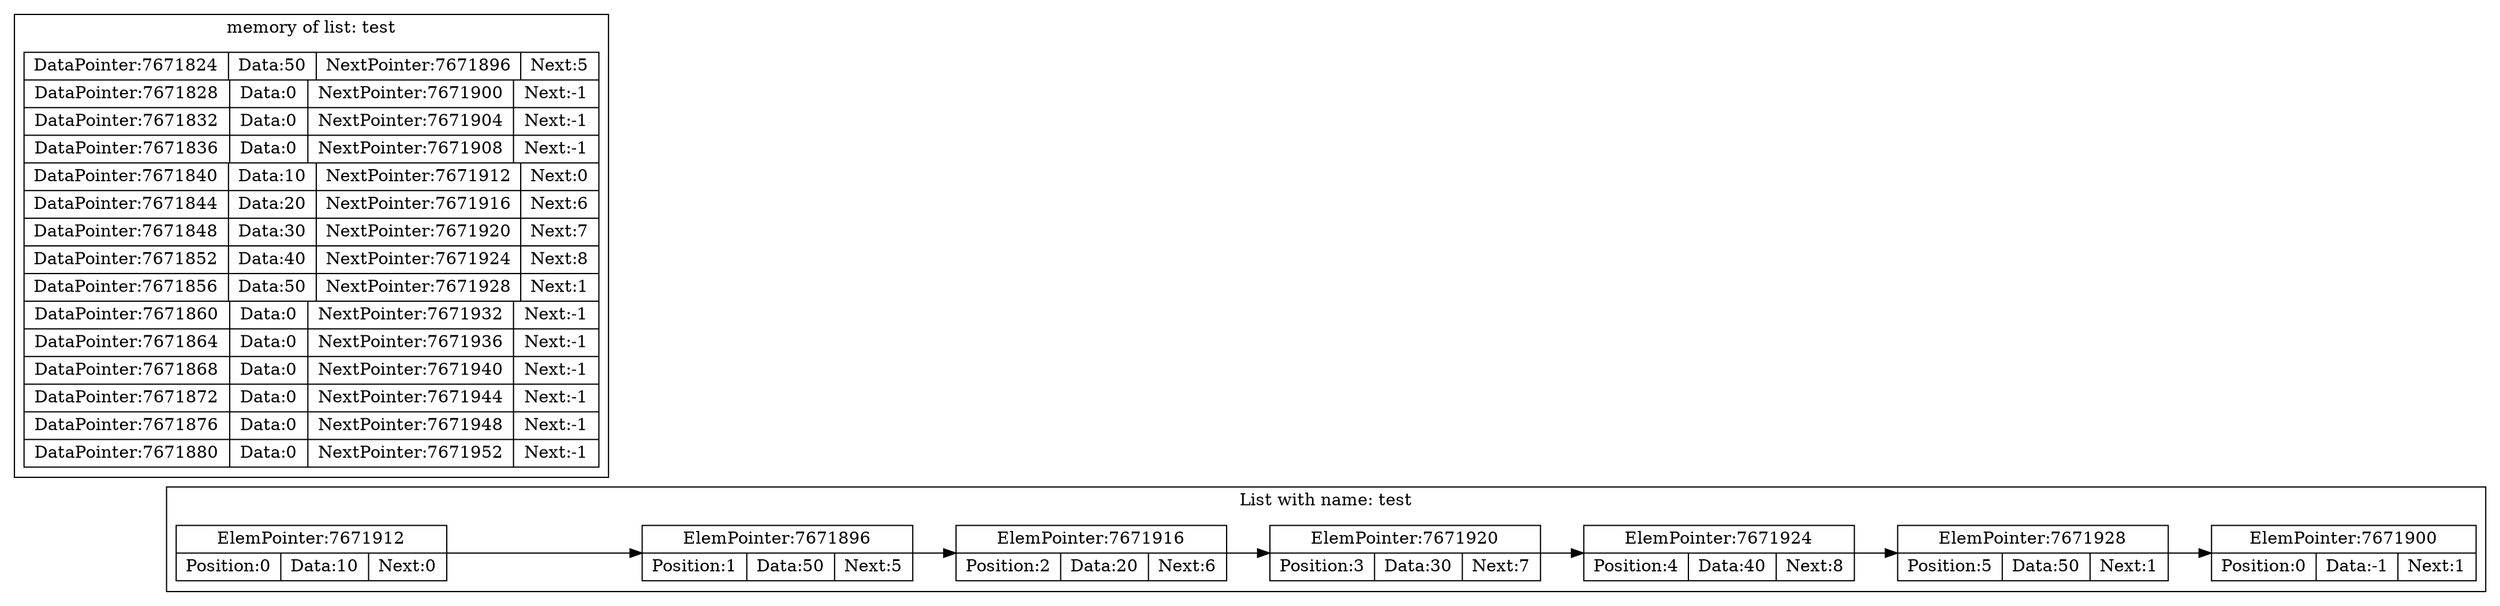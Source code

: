 digraph G{
rankdir=LR;
subgraph clusterlist {
0 [shape=record, label="ElemPointer:
7671912 | {Position
:0 | Data:
10 | Next:
0}"];
1 [shape=record, label="ElemPointer:
7671896 | {Position
:50 | Data:
5 | Next:
0}"];
0->1
1 [shape=record, label="ElemPointer:
7671896 | {Position
:1 | Data:
50 | Next:
5}"];
2 [shape=record, label="ElemPointer:
7671916 | {Position
:20 | Data:
6 | Next:
5}"];
1->2
2 [shape=record, label="ElemPointer:
7671916 | {Position
:2 | Data:
20 | Next:
6}"];
3 [shape=record, label="ElemPointer:
7671920 | {Position
:30 | Data:
7 | Next:
6}"];
2->3
3 [shape=record, label="ElemPointer:
7671920 | {Position
:3 | Data:
30 | Next:
7}"];
4 [shape=record, label="ElemPointer:
7671924 | {Position
:40 | Data:
8 | Next:
7}"];
3->4
4 [shape=record, label="ElemPointer:
7671924 | {Position
:4 | Data:
40 | Next:
8}"];
5 [shape=record, label="ElemPointer:
7671928 | {Position
:50 | Data:
1 | Next:
8}"];
4->5
5 [shape=record, label="ElemPointer:
7671928 | {Position
:5 | Data:
50 | Next:
1}"];
6 [shape=record, label="ElemPointer:
7671900 | {Position
:0 | Data:
-1 | Next:
1}"];
5->6
label = "List with name: test"}
subgraph clusterofmemory {
data [shape=record, label="{DataPointer:
7671824 | Data:
50 | NextPointer:
7671896 | Next:
5}| {DataPointer:
7671828 | Data:
0 | NextPointer:
7671900 | Next:
-1}| {DataPointer:
7671832 | Data:
0 | NextPointer:
7671904 | Next:
-1}| {DataPointer:
7671836 | Data:
0 | NextPointer:
7671908 | Next:
-1}| {DataPointer:
7671840 | Data:
10 | NextPointer:
7671912 | Next:
0}| {DataPointer:
7671844 | Data:
20 | NextPointer:
7671916 | Next:
6}| {DataPointer:
7671848 | Data:
30 | NextPointer:
7671920 | Next:
7}| {DataPointer:
7671852 | Data:
40 | NextPointer:
7671924 | Next:
8}| {DataPointer:
7671856 | Data:
50 | NextPointer:
7671928 | Next:
1}| {DataPointer:
7671860 | Data:
0 | NextPointer:
7671932 | Next:
-1}| {DataPointer:
7671864 | Data:
0 | NextPointer:
7671936 | Next:
-1}| {DataPointer:
7671868 | Data:
0 | NextPointer:
7671940 | Next:
-1}| {DataPointer:
7671872 | Data:
0 | NextPointer:
7671944 | Next:
-1}| {DataPointer:
7671876 | Data:
0 | NextPointer:
7671948 | Next:
-1}| {DataPointer:
7671880 | Data:
0 | NextPointer:
7671952 | Next:
-1}"];
label = "memory of list: test"}
}
